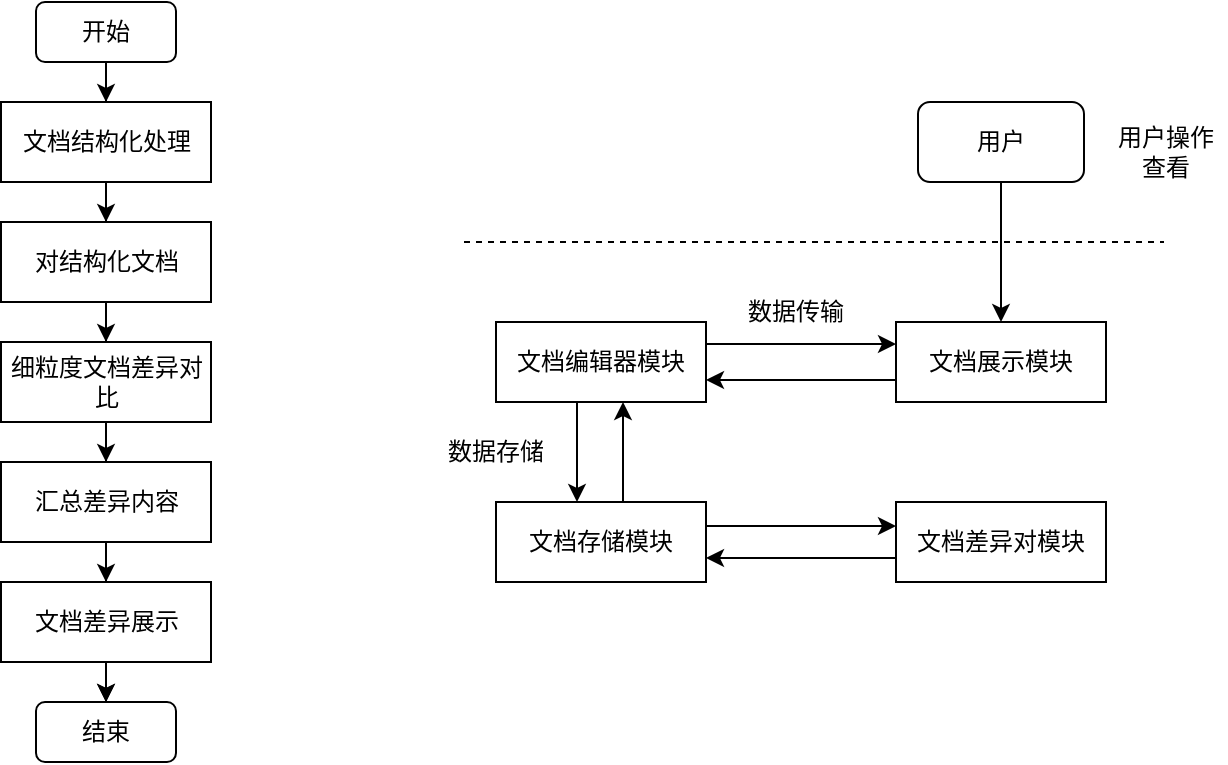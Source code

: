 <mxfile version="24.6.4" type="github">
  <diagram name="第 1 页" id="oBcTDAW4pHkjtFFDSPgj">
    <mxGraphModel dx="1050" dy="557" grid="1" gridSize="10" guides="1" tooltips="1" connect="1" arrows="1" fold="1" page="1" pageScale="1" pageWidth="827" pageHeight="1169" math="0" shadow="0">
      <root>
        <mxCell id="0" />
        <mxCell id="1" parent="0" />
        <mxCell id="rCB-V95ukldK7txEn3Un-5" style="edgeStyle=orthogonalEdgeStyle;rounded=0;orthogonalLoop=1;jettySize=auto;html=1;entryX=0.5;entryY=0;entryDx=0;entryDy=0;" edge="1" parent="1" source="lkDawI4MRN-JRugf49g6-1" target="lkDawI4MRN-JRugf49g6-2">
          <mxGeometry relative="1" as="geometry" />
        </mxCell>
        <mxCell id="lkDawI4MRN-JRugf49g6-1" value="开始" style="rounded=1;whiteSpace=wrap;html=1;" parent="1" vertex="1">
          <mxGeometry x="200" y="110" width="70" height="30" as="geometry" />
        </mxCell>
        <mxCell id="rCB-V95ukldK7txEn3Un-6" style="edgeStyle=orthogonalEdgeStyle;rounded=0;orthogonalLoop=1;jettySize=auto;html=1;entryX=0.5;entryY=0;entryDx=0;entryDy=0;" edge="1" parent="1" source="lkDawI4MRN-JRugf49g6-2" target="lkDawI4MRN-JRugf49g6-4">
          <mxGeometry relative="1" as="geometry" />
        </mxCell>
        <mxCell id="lkDawI4MRN-JRugf49g6-2" value="文档结构化处理" style="rounded=0;whiteSpace=wrap;html=1;" parent="1" vertex="1">
          <mxGeometry x="182.5" y="160" width="105" height="40" as="geometry" />
        </mxCell>
        <mxCell id="rCB-V95ukldK7txEn3Un-7" style="edgeStyle=orthogonalEdgeStyle;rounded=0;orthogonalLoop=1;jettySize=auto;html=1;entryX=0.5;entryY=0;entryDx=0;entryDy=0;" edge="1" parent="1" source="lkDawI4MRN-JRugf49g6-4" target="rCB-V95ukldK7txEn3Un-1">
          <mxGeometry relative="1" as="geometry" />
        </mxCell>
        <mxCell id="lkDawI4MRN-JRugf49g6-4" value="对结构化文档" style="rounded=0;whiteSpace=wrap;html=1;" parent="1" vertex="1">
          <mxGeometry x="182.5" y="220" width="105" height="40" as="geometry" />
        </mxCell>
        <mxCell id="rCB-V95ukldK7txEn3Un-8" style="edgeStyle=orthogonalEdgeStyle;rounded=0;orthogonalLoop=1;jettySize=auto;html=1;entryX=0.5;entryY=0;entryDx=0;entryDy=0;" edge="1" parent="1" source="rCB-V95ukldK7txEn3Un-1" target="rCB-V95ukldK7txEn3Un-2">
          <mxGeometry relative="1" as="geometry" />
        </mxCell>
        <mxCell id="rCB-V95ukldK7txEn3Un-1" value="细粒度文档差异对比" style="rounded=0;whiteSpace=wrap;html=1;" vertex="1" parent="1">
          <mxGeometry x="182.5" y="280" width="105" height="40" as="geometry" />
        </mxCell>
        <mxCell id="rCB-V95ukldK7txEn3Un-9" style="edgeStyle=orthogonalEdgeStyle;rounded=0;orthogonalLoop=1;jettySize=auto;html=1;entryX=0.5;entryY=0;entryDx=0;entryDy=0;" edge="1" parent="1" source="rCB-V95ukldK7txEn3Un-2" target="rCB-V95ukldK7txEn3Un-3">
          <mxGeometry relative="1" as="geometry" />
        </mxCell>
        <mxCell id="rCB-V95ukldK7txEn3Un-2" value="汇总差异内容" style="rounded=0;whiteSpace=wrap;html=1;" vertex="1" parent="1">
          <mxGeometry x="182.5" y="340" width="105" height="40" as="geometry" />
        </mxCell>
        <mxCell id="rCB-V95ukldK7txEn3Un-10" style="edgeStyle=orthogonalEdgeStyle;rounded=0;orthogonalLoop=1;jettySize=auto;html=1;entryX=0.5;entryY=0;entryDx=0;entryDy=0;" edge="1" parent="1" source="rCB-V95ukldK7txEn3Un-3" target="rCB-V95ukldK7txEn3Un-4">
          <mxGeometry relative="1" as="geometry" />
        </mxCell>
        <mxCell id="rCB-V95ukldK7txEn3Un-11" value="" style="edgeStyle=orthogonalEdgeStyle;rounded=0;orthogonalLoop=1;jettySize=auto;html=1;" edge="1" parent="1" source="rCB-V95ukldK7txEn3Un-3" target="rCB-V95ukldK7txEn3Un-4">
          <mxGeometry relative="1" as="geometry" />
        </mxCell>
        <mxCell id="rCB-V95ukldK7txEn3Un-3" value="文档差异展示" style="rounded=0;whiteSpace=wrap;html=1;" vertex="1" parent="1">
          <mxGeometry x="182.5" y="400" width="105" height="40" as="geometry" />
        </mxCell>
        <mxCell id="rCB-V95ukldK7txEn3Un-4" value="结束" style="rounded=1;whiteSpace=wrap;html=1;" vertex="1" parent="1">
          <mxGeometry x="200" y="460" width="70" height="30" as="geometry" />
        </mxCell>
        <mxCell id="rCB-V95ukldK7txEn3Un-15" style="edgeStyle=orthogonalEdgeStyle;rounded=0;orthogonalLoop=1;jettySize=auto;html=1;entryX=0.5;entryY=0;entryDx=0;entryDy=0;" edge="1" parent="1">
          <mxGeometry relative="1" as="geometry">
            <mxPoint x="470.5" y="310" as="sourcePoint" />
            <mxPoint x="470.5" y="360" as="targetPoint" />
          </mxGeometry>
        </mxCell>
        <mxCell id="rCB-V95ukldK7txEn3Un-18" style="edgeStyle=orthogonalEdgeStyle;rounded=0;orthogonalLoop=1;jettySize=auto;html=1;entryX=0;entryY=0.5;entryDx=0;entryDy=0;" edge="1" parent="1">
          <mxGeometry relative="1" as="geometry">
            <mxPoint x="535" y="281" as="sourcePoint" />
            <mxPoint x="630" y="281" as="targetPoint" />
          </mxGeometry>
        </mxCell>
        <mxCell id="rCB-V95ukldK7txEn3Un-32" value="" style="edgeStyle=orthogonalEdgeStyle;rounded=0;orthogonalLoop=1;jettySize=auto;html=1;" edge="1" parent="1">
          <mxGeometry relative="1" as="geometry">
            <mxPoint x="630" y="388" as="sourcePoint" />
            <mxPoint x="535" y="388" as="targetPoint" />
          </mxGeometry>
        </mxCell>
        <mxCell id="rCB-V95ukldK7txEn3Un-12" value="文档差异对模块" style="rounded=0;whiteSpace=wrap;html=1;" vertex="1" parent="1">
          <mxGeometry x="630" y="360" width="105" height="40" as="geometry" />
        </mxCell>
        <mxCell id="rCB-V95ukldK7txEn3Un-16" style="edgeStyle=orthogonalEdgeStyle;rounded=0;orthogonalLoop=1;jettySize=auto;html=1;entryX=0.5;entryY=1;entryDx=0;entryDy=0;" edge="1" parent="1">
          <mxGeometry relative="1" as="geometry">
            <mxPoint x="493.5" y="360" as="sourcePoint" />
            <mxPoint x="493.5" y="310" as="targetPoint" />
          </mxGeometry>
        </mxCell>
        <mxCell id="rCB-V95ukldK7txEn3Un-29" value="" style="edgeStyle=orthogonalEdgeStyle;rounded=0;orthogonalLoop=1;jettySize=auto;html=1;" edge="1" parent="1">
          <mxGeometry relative="1" as="geometry">
            <mxPoint x="535" y="372" as="sourcePoint" />
            <mxPoint x="630" y="372" as="targetPoint" />
          </mxGeometry>
        </mxCell>
        <mxCell id="rCB-V95ukldK7txEn3Un-13" value="文档存储模块" style="rounded=0;whiteSpace=wrap;html=1;" vertex="1" parent="1">
          <mxGeometry x="430" y="360" width="105" height="40" as="geometry" />
        </mxCell>
        <mxCell id="rCB-V95ukldK7txEn3Un-20" value="" style="edgeStyle=orthogonalEdgeStyle;rounded=0;orthogonalLoop=1;jettySize=auto;html=1;" edge="1" parent="1">
          <mxGeometry relative="1" as="geometry">
            <mxPoint x="630" y="299" as="sourcePoint" />
            <mxPoint x="535" y="299" as="targetPoint" />
          </mxGeometry>
        </mxCell>
        <mxCell id="rCB-V95ukldK7txEn3Un-14" value="文档展示模块" style="rounded=0;whiteSpace=wrap;html=1;" vertex="1" parent="1">
          <mxGeometry x="630" y="270" width="105" height="40" as="geometry" />
        </mxCell>
        <mxCell id="rCB-V95ukldK7txEn3Un-24" style="edgeStyle=orthogonalEdgeStyle;rounded=0;orthogonalLoop=1;jettySize=auto;html=1;entryX=0.5;entryY=0;entryDx=0;entryDy=0;" edge="1" parent="1" source="rCB-V95ukldK7txEn3Un-21" target="rCB-V95ukldK7txEn3Un-14">
          <mxGeometry relative="1" as="geometry" />
        </mxCell>
        <mxCell id="rCB-V95ukldK7txEn3Un-21" value="用户" style="rounded=1;whiteSpace=wrap;html=1;" vertex="1" parent="1">
          <mxGeometry x="641" y="160" width="83" height="40" as="geometry" />
        </mxCell>
        <mxCell id="rCB-V95ukldK7txEn3Un-22" value="" style="endArrow=none;html=1;rounded=0;dashed=1;" edge="1" parent="1">
          <mxGeometry width="50" height="50" relative="1" as="geometry">
            <mxPoint x="414" y="230" as="sourcePoint" />
            <mxPoint x="764" y="230" as="targetPoint" />
          </mxGeometry>
        </mxCell>
        <mxCell id="rCB-V95ukldK7txEn3Un-25" value="用户操作查看" style="text;html=1;align=center;verticalAlign=middle;whiteSpace=wrap;rounded=0;" vertex="1" parent="1">
          <mxGeometry x="735" y="170" width="60" height="30" as="geometry" />
        </mxCell>
        <mxCell id="rCB-V95ukldK7txEn3Un-26" value="数据传输" style="text;html=1;align=center;verticalAlign=middle;whiteSpace=wrap;rounded=0;" vertex="1" parent="1">
          <mxGeometry x="550" y="250" width="60" height="30" as="geometry" />
        </mxCell>
        <mxCell id="rCB-V95ukldK7txEn3Un-27" value="数据存储" style="text;html=1;align=center;verticalAlign=middle;whiteSpace=wrap;rounded=0;" vertex="1" parent="1">
          <mxGeometry x="400" y="320" width="60" height="30" as="geometry" />
        </mxCell>
        <mxCell id="rCB-V95ukldK7txEn3Un-28" value="文档编辑器模块" style="rounded=0;whiteSpace=wrap;html=1;" vertex="1" parent="1">
          <mxGeometry x="430" y="270" width="105" height="40" as="geometry" />
        </mxCell>
      </root>
    </mxGraphModel>
  </diagram>
</mxfile>
